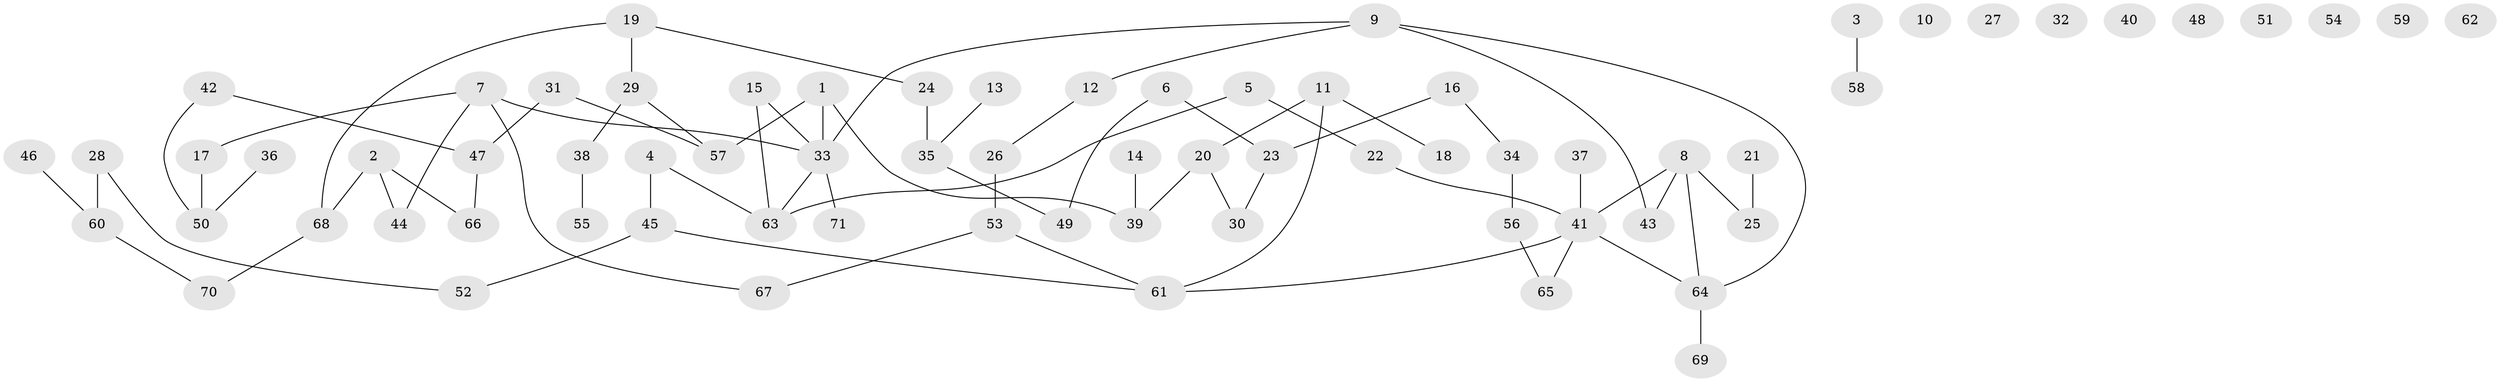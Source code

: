 // coarse degree distribution, {4: 0.125, 0: 0.20833333333333334, 3: 0.1875, 2: 0.25, 8: 0.020833333333333332, 1: 0.16666666666666666, 6: 0.020833333333333332, 5: 0.020833333333333332}
// Generated by graph-tools (version 1.1) at 2025/41/03/06/25 10:41:21]
// undirected, 71 vertices, 74 edges
graph export_dot {
graph [start="1"]
  node [color=gray90,style=filled];
  1;
  2;
  3;
  4;
  5;
  6;
  7;
  8;
  9;
  10;
  11;
  12;
  13;
  14;
  15;
  16;
  17;
  18;
  19;
  20;
  21;
  22;
  23;
  24;
  25;
  26;
  27;
  28;
  29;
  30;
  31;
  32;
  33;
  34;
  35;
  36;
  37;
  38;
  39;
  40;
  41;
  42;
  43;
  44;
  45;
  46;
  47;
  48;
  49;
  50;
  51;
  52;
  53;
  54;
  55;
  56;
  57;
  58;
  59;
  60;
  61;
  62;
  63;
  64;
  65;
  66;
  67;
  68;
  69;
  70;
  71;
  1 -- 33;
  1 -- 39;
  1 -- 57;
  2 -- 44;
  2 -- 66;
  2 -- 68;
  3 -- 58;
  4 -- 45;
  4 -- 63;
  5 -- 22;
  5 -- 63;
  6 -- 23;
  6 -- 49;
  7 -- 17;
  7 -- 33;
  7 -- 44;
  7 -- 67;
  8 -- 25;
  8 -- 41;
  8 -- 43;
  8 -- 64;
  9 -- 12;
  9 -- 33;
  9 -- 43;
  9 -- 64;
  11 -- 18;
  11 -- 20;
  11 -- 61;
  12 -- 26;
  13 -- 35;
  14 -- 39;
  15 -- 33;
  15 -- 63;
  16 -- 23;
  16 -- 34;
  17 -- 50;
  19 -- 24;
  19 -- 29;
  19 -- 68;
  20 -- 30;
  20 -- 39;
  21 -- 25;
  22 -- 41;
  23 -- 30;
  24 -- 35;
  26 -- 53;
  28 -- 52;
  28 -- 60;
  29 -- 38;
  29 -- 57;
  31 -- 47;
  31 -- 57;
  33 -- 63;
  33 -- 71;
  34 -- 56;
  35 -- 49;
  36 -- 50;
  37 -- 41;
  38 -- 55;
  41 -- 61;
  41 -- 64;
  41 -- 65;
  42 -- 47;
  42 -- 50;
  45 -- 52;
  45 -- 61;
  46 -- 60;
  47 -- 66;
  53 -- 61;
  53 -- 67;
  56 -- 65;
  60 -- 70;
  64 -- 69;
  68 -- 70;
}
